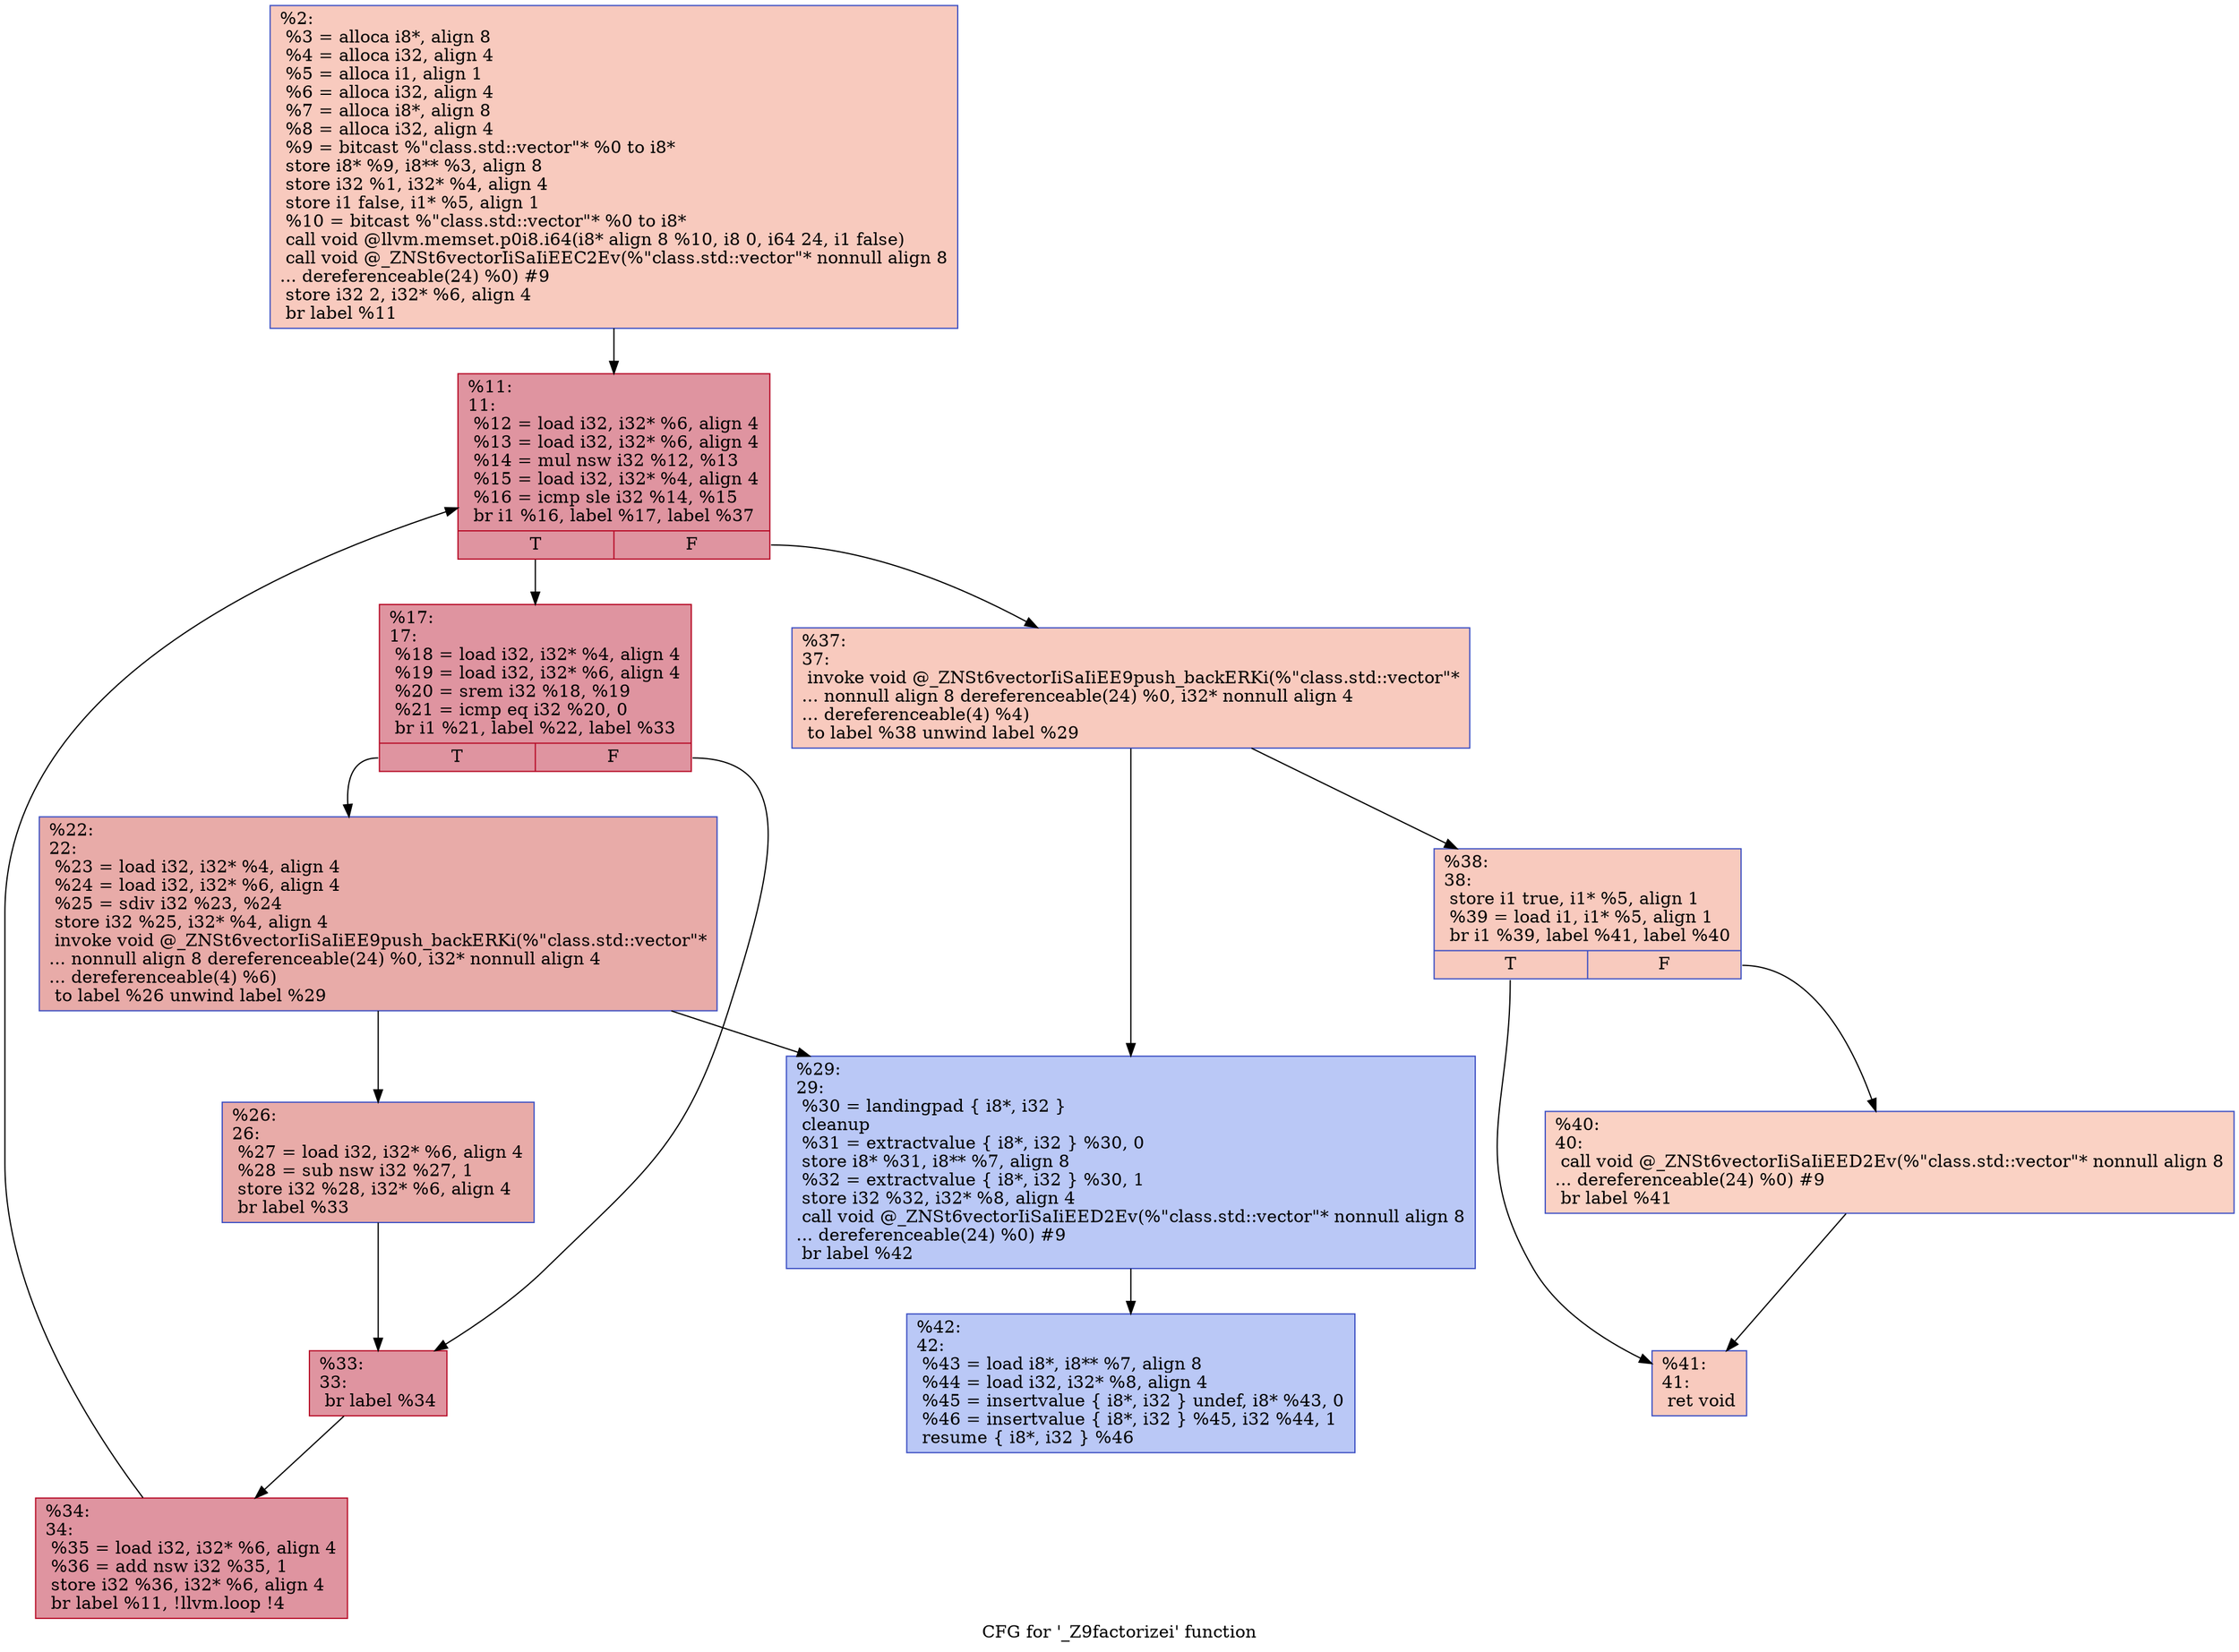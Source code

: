digraph "CFG for '_Z9factorizei' function" {
	label="CFG for '_Z9factorizei' function";

	Node0x557cfa44b890 [shape=record,color="#3d50c3ff", style=filled, fillcolor="#ef886b70",label="{%2:\l  %3 = alloca i8*, align 8\l  %4 = alloca i32, align 4\l  %5 = alloca i1, align 1\l  %6 = alloca i32, align 4\l  %7 = alloca i8*, align 8\l  %8 = alloca i32, align 4\l  %9 = bitcast %\"class.std::vector\"* %0 to i8*\l  store i8* %9, i8** %3, align 8\l  store i32 %1, i32* %4, align 4\l  store i1 false, i1* %5, align 1\l  %10 = bitcast %\"class.std::vector\"* %0 to i8*\l  call void @llvm.memset.p0i8.i64(i8* align 8 %10, i8 0, i64 24, i1 false)\l  call void @_ZNSt6vectorIiSaIiEEC2Ev(%\"class.std::vector\"* nonnull align 8\l... dereferenceable(24) %0) #9\l  store i32 2, i32* %6, align 4\l  br label %11\l}"];
	Node0x557cfa44b890 -> Node0x557cfa44cb90;
	Node0x557cfa44cb90 [shape=record,color="#b70d28ff", style=filled, fillcolor="#b70d2870",label="{%11:\l11:                                               \l  %12 = load i32, i32* %6, align 4\l  %13 = load i32, i32* %6, align 4\l  %14 = mul nsw i32 %12, %13\l  %15 = load i32, i32* %4, align 4\l  %16 = icmp sle i32 %14, %15\l  br i1 %16, label %17, label %37\l|{<s0>T|<s1>F}}"];
	Node0x557cfa44cb90:s0 -> Node0x557cfa44cf00;
	Node0x557cfa44cb90:s1 -> Node0x557cfa44cf50;
	Node0x557cfa44cf00 [shape=record,color="#b70d28ff", style=filled, fillcolor="#b70d2870",label="{%17:\l17:                                               \l  %18 = load i32, i32* %4, align 4\l  %19 = load i32, i32* %6, align 4\l  %20 = srem i32 %18, %19\l  %21 = icmp eq i32 %20, 0\l  br i1 %21, label %22, label %33\l|{<s0>T|<s1>F}}"];
	Node0x557cfa44cf00:s0 -> Node0x557cfa44d230;
	Node0x557cfa44cf00:s1 -> Node0x557cfa44d280;
	Node0x557cfa44d230 [shape=record,color="#3d50c3ff", style=filled, fillcolor="#cc403a70",label="{%22:\l22:                                               \l  %23 = load i32, i32* %4, align 4\l  %24 = load i32, i32* %6, align 4\l  %25 = sdiv i32 %23, %24\l  store i32 %25, i32* %4, align 4\l  invoke void @_ZNSt6vectorIiSaIiEE9push_backERKi(%\"class.std::vector\"*\l... nonnull align 8 dereferenceable(24) %0, i32* nonnull align 4\l... dereferenceable(4) %6)\l          to label %26 unwind label %29\l}"];
	Node0x557cfa44d230 -> Node0x557cfa44d640;
	Node0x557cfa44d230 -> Node0x557cfa44d690;
	Node0x557cfa44d640 [shape=record,color="#3d50c3ff", style=filled, fillcolor="#cc403a70",label="{%26:\l26:                                               \l  %27 = load i32, i32* %6, align 4\l  %28 = sub nsw i32 %27, 1\l  store i32 %28, i32* %6, align 4\l  br label %33\l}"];
	Node0x557cfa44d640 -> Node0x557cfa44d280;
	Node0x557cfa44d690 [shape=record,color="#3d50c3ff", style=filled, fillcolor="#6282ea70",label="{%29:\l29:                                               \l  %30 = landingpad \{ i8*, i32 \}\l          cleanup\l  %31 = extractvalue \{ i8*, i32 \} %30, 0\l  store i8* %31, i8** %7, align 8\l  %32 = extractvalue \{ i8*, i32 \} %30, 1\l  store i32 %32, i32* %8, align 4\l  call void @_ZNSt6vectorIiSaIiEED2Ev(%\"class.std::vector\"* nonnull align 8\l... dereferenceable(24) %0) #9\l  br label %42\l}"];
	Node0x557cfa44d690 -> Node0x557cfa44e4f0;
	Node0x557cfa44d280 [shape=record,color="#b70d28ff", style=filled, fillcolor="#b70d2870",label="{%33:\l33:                                               \l  br label %34\l}"];
	Node0x557cfa44d280 -> Node0x557cfa44e5b0;
	Node0x557cfa44e5b0 [shape=record,color="#b70d28ff", style=filled, fillcolor="#b70d2870",label="{%34:\l34:                                               \l  %35 = load i32, i32* %6, align 4\l  %36 = add nsw i32 %35, 1\l  store i32 %36, i32* %6, align 4\l  br label %11, !llvm.loop !4\l}"];
	Node0x557cfa44e5b0 -> Node0x557cfa44cb90;
	Node0x557cfa44cf50 [shape=record,color="#3d50c3ff", style=filled, fillcolor="#ef886b70",label="{%37:\l37:                                               \l  invoke void @_ZNSt6vectorIiSaIiEE9push_backERKi(%\"class.std::vector\"*\l... nonnull align 8 dereferenceable(24) %0, i32* nonnull align 4\l... dereferenceable(4) %4)\l          to label %38 unwind label %29\l}"];
	Node0x557cfa44cf50 -> Node0x557cfa44f300;
	Node0x557cfa44cf50 -> Node0x557cfa44d690;
	Node0x557cfa44f300 [shape=record,color="#3d50c3ff", style=filled, fillcolor="#ef886b70",label="{%38:\l38:                                               \l  store i1 true, i1* %5, align 1\l  %39 = load i1, i1* %5, align 1\l  br i1 %39, label %41, label %40\l|{<s0>T|<s1>F}}"];
	Node0x557cfa44f300:s0 -> Node0x557cfa44f610;
	Node0x557cfa44f300:s1 -> Node0x557cfa44f660;
	Node0x557cfa44f660 [shape=record,color="#3d50c3ff", style=filled, fillcolor="#f4987a70",label="{%40:\l40:                                               \l  call void @_ZNSt6vectorIiSaIiEED2Ev(%\"class.std::vector\"* nonnull align 8\l... dereferenceable(24) %0) #9\l  br label %41\l}"];
	Node0x557cfa44f660 -> Node0x557cfa44f610;
	Node0x557cfa44f610 [shape=record,color="#3d50c3ff", style=filled, fillcolor="#ef886b70",label="{%41:\l41:                                               \l  ret void\l}"];
	Node0x557cfa44e4f0 [shape=record,color="#3d50c3ff", style=filled, fillcolor="#6282ea70",label="{%42:\l42:                                               \l  %43 = load i8*, i8** %7, align 8\l  %44 = load i32, i32* %8, align 4\l  %45 = insertvalue \{ i8*, i32 \} undef, i8* %43, 0\l  %46 = insertvalue \{ i8*, i32 \} %45, i32 %44, 1\l  resume \{ i8*, i32 \} %46\l}"];
}
